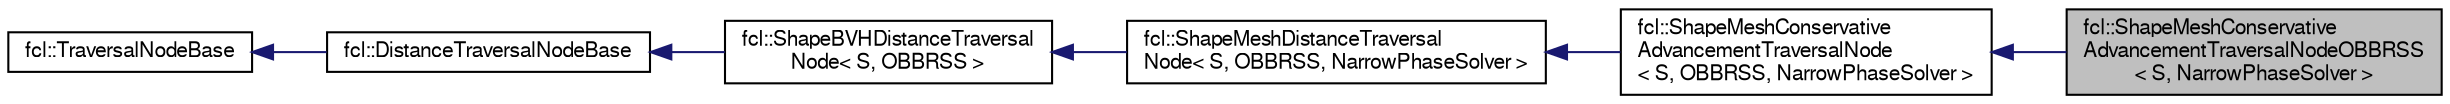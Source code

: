 digraph "fcl::ShapeMeshConservativeAdvancementTraversalNodeOBBRSS&lt; S, NarrowPhaseSolver &gt;"
{
  edge [fontname="FreeSans",fontsize="10",labelfontname="FreeSans",labelfontsize="10"];
  node [fontname="FreeSans",fontsize="10",shape=record];
  rankdir="LR";
  Node1 [label="fcl::ShapeMeshConservative\lAdvancementTraversalNodeOBBRSS\l\< S, NarrowPhaseSolver \>",height=0.2,width=0.4,color="black", fillcolor="grey75", style="filled" fontcolor="black"];
  Node2 -> Node1 [dir="back",color="midnightblue",fontsize="10",style="solid",fontname="FreeSans"];
  Node2 [label="fcl::ShapeMeshConservative\lAdvancementTraversalNode\l\< S, OBBRSS, NarrowPhaseSolver \>",height=0.2,width=0.4,color="black", fillcolor="white", style="filled",URL="$a00184.html"];
  Node3 -> Node2 [dir="back",color="midnightblue",fontsize="10",style="solid",fontname="FreeSans"];
  Node3 [label="fcl::ShapeMeshDistanceTraversal\lNode\< S, OBBRSS, NarrowPhaseSolver \>",height=0.2,width=0.4,color="black", fillcolor="white", style="filled",URL="$a00187.html"];
  Node4 -> Node3 [dir="back",color="midnightblue",fontsize="10",style="solid",fontname="FreeSans"];
  Node4 [label="fcl::ShapeBVHDistanceTraversal\lNode\< S, OBBRSS \>",height=0.2,width=0.4,color="black", fillcolor="white", style="filled",URL="$a00175.html"];
  Node5 -> Node4 [dir="back",color="midnightblue",fontsize="10",style="solid",fontname="FreeSans"];
  Node5 [label="fcl::DistanceTraversalNodeBase",height=0.2,width=0.4,color="black", fillcolor="white", style="filled",URL="$a00046.html",tooltip="Node structure encoding the information required for distance traversal. "];
  Node6 -> Node5 [dir="back",color="midnightblue",fontsize="10",style="solid",fontname="FreeSans"];
  Node6 [label="fcl::TraversalNodeBase",height=0.2,width=0.4,color="black", fillcolor="white", style="filled",URL="$a00214.html",tooltip="Node structure encoding the information required for traversal. "];
}
